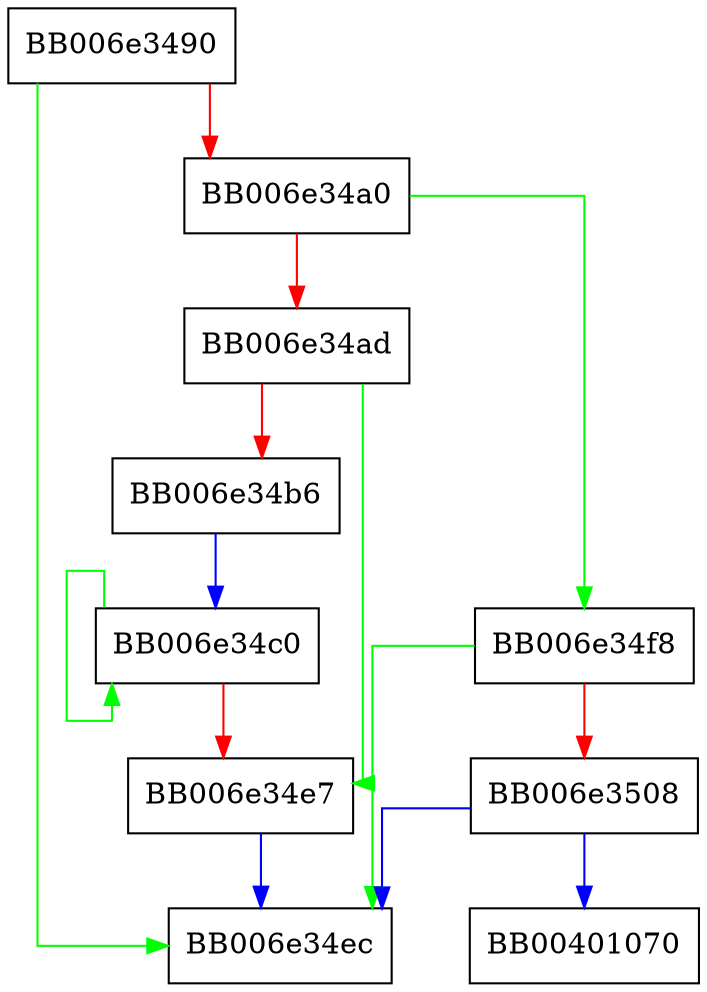 digraph test_rng_generate {
  node [shape="box"];
  graph [splines=ortho];
  BB006e3490 -> BB006e34ec [color="green"];
  BB006e3490 -> BB006e34a0 [color="red"];
  BB006e34a0 -> BB006e34f8 [color="green"];
  BB006e34a0 -> BB006e34ad [color="red"];
  BB006e34ad -> BB006e34e7 [color="green"];
  BB006e34ad -> BB006e34b6 [color="red"];
  BB006e34b6 -> BB006e34c0 [color="blue"];
  BB006e34c0 -> BB006e34c0 [color="green"];
  BB006e34c0 -> BB006e34e7 [color="red"];
  BB006e34e7 -> BB006e34ec [color="blue"];
  BB006e34f8 -> BB006e34ec [color="green"];
  BB006e34f8 -> BB006e3508 [color="red"];
  BB006e3508 -> BB00401070 [color="blue"];
  BB006e3508 -> BB006e34ec [color="blue"];
}
